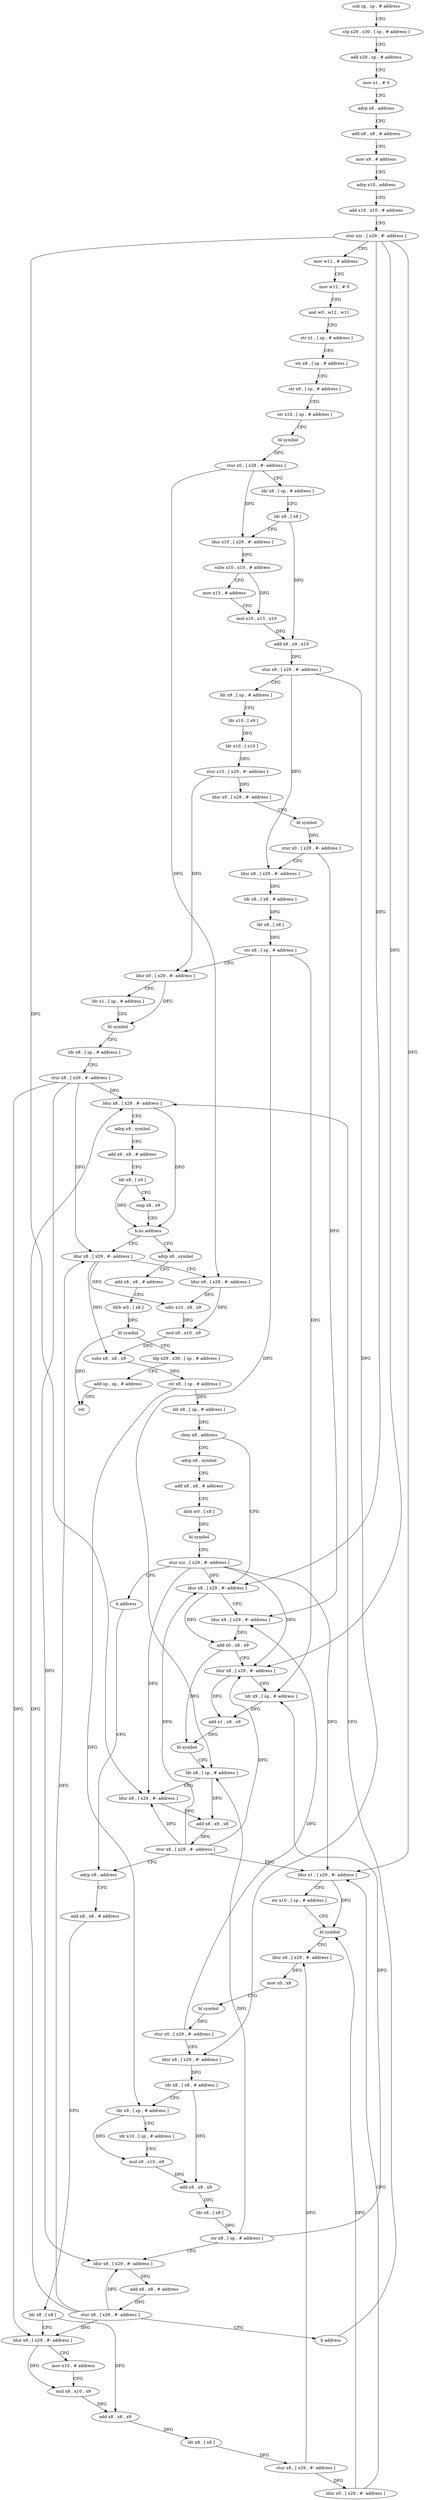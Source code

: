 digraph "func" {
"4244108" [label = "sub sp , sp , # address" ]
"4244112" [label = "stp x29 , x30 , [ sp , # address ]" ]
"4244116" [label = "add x29 , sp , # address" ]
"4244120" [label = "mov x1 , # 0" ]
"4244124" [label = "adrp x8 , address" ]
"4244128" [label = "add x8 , x8 , # address" ]
"4244132" [label = "mov x9 , # address" ]
"4244136" [label = "adrp x10 , address" ]
"4244140" [label = "add x10 , x10 , # address" ]
"4244144" [label = "stur xzr , [ x29 , #- address ]" ]
"4244148" [label = "mov w11 , # address" ]
"4244152" [label = "mov w12 , # 0" ]
"4244156" [label = "and w0 , w12 , w11" ]
"4244160" [label = "str x1 , [ sp , # address ]" ]
"4244164" [label = "str x8 , [ sp , # address ]" ]
"4244168" [label = "str x9 , [ sp , # address ]" ]
"4244172" [label = "str x10 , [ sp , # address ]" ]
"4244176" [label = "bl symbol" ]
"4244180" [label = "stur x0 , [ x29 , #- address ]" ]
"4244184" [label = "ldr x8 , [ sp , # address ]" ]
"4244188" [label = "ldr x9 , [ x8 ]" ]
"4244192" [label = "ldur x10 , [ x29 , #- address ]" ]
"4244196" [label = "subs x10 , x10 , # address" ]
"4244200" [label = "mov x13 , # address" ]
"4244204" [label = "mul x10 , x13 , x10" ]
"4244208" [label = "add x9 , x9 , x10" ]
"4244212" [label = "stur x9 , [ x29 , #- address ]" ]
"4244216" [label = "ldr x9 , [ sp , # address ]" ]
"4244220" [label = "ldr x10 , [ x9 ]" ]
"4244224" [label = "ldr x10 , [ x10 ]" ]
"4244228" [label = "stur x10 , [ x29 , #- address ]" ]
"4244232" [label = "ldur x0 , [ x29 , #- address ]" ]
"4244236" [label = "bl symbol" ]
"4244240" [label = "stur x0 , [ x29 , #- address ]" ]
"4244244" [label = "ldur x8 , [ x29 , #- address ]" ]
"4244248" [label = "ldr x8 , [ x8 , # address ]" ]
"4244252" [label = "ldr x8 , [ x8 ]" ]
"4244256" [label = "str x8 , [ sp , # address ]" ]
"4244260" [label = "ldur x0 , [ x29 , #- address ]" ]
"4244264" [label = "ldr x1 , [ sp , # address ]" ]
"4244268" [label = "bl symbol" ]
"4244272" [label = "ldr x8 , [ sp , # address ]" ]
"4244276" [label = "stur x8 , [ x29 , #- address ]" ]
"4244280" [label = "ldur x8 , [ x29 , #- address ]" ]
"4244520" [label = "adrp x8 , symbol" ]
"4244524" [label = "add x8 , x8 , # address" ]
"4244528" [label = "ldrb w0 , [ x8 ]" ]
"4244532" [label = "bl symbol" ]
"4244536" [label = "ldp x29 , x30 , [ sp , # address ]" ]
"4244540" [label = "add sp , sp , # address" ]
"4244544" [label = "ret" ]
"4244304" [label = "ldur x8 , [ x29 , #- address ]" ]
"4244308" [label = "ldur x9 , [ x29 , #- address ]" ]
"4244312" [label = "udiv x10 , x8 , x9" ]
"4244316" [label = "mul x9 , x10 , x9" ]
"4244320" [label = "subs x8 , x8 , x9" ]
"4244324" [label = "str x8 , [ sp , # address ]" ]
"4244328" [label = "ldr x8 , [ sp , # address ]" ]
"4244332" [label = "cbnz x8 , address" ]
"4244360" [label = "ldur x8 , [ x29 , #- address ]" ]
"4244336" [label = "adrp x8 , symbol" ]
"4244364" [label = "ldur x9 , [ x29 , #- address ]" ]
"4244368" [label = "add x0 , x8 , x9" ]
"4244372" [label = "ldur x8 , [ x29 , #- address ]" ]
"4244376" [label = "ldr x9 , [ sp , # address ]" ]
"4244380" [label = "add x1 , x8 , x9" ]
"4244384" [label = "bl symbol" ]
"4244388" [label = "ldr x8 , [ sp , # address ]" ]
"4244392" [label = "ldur x9 , [ x29 , #- address ]" ]
"4244396" [label = "add x8 , x9 , x8" ]
"4244400" [label = "stur x8 , [ x29 , #- address ]" ]
"4244404" [label = "adrp x8 , address" ]
"4244340" [label = "add x8 , x8 , # address" ]
"4244344" [label = "ldrb w0 , [ x8 ]" ]
"4244348" [label = "bl symbol" ]
"4244352" [label = "stur xzr , [ x29 , #- address ]" ]
"4244356" [label = "b address" ]
"4244284" [label = "adrp x9 , symbol" ]
"4244288" [label = "add x9 , x9 , # address" ]
"4244292" [label = "ldr x9 , [ x9 ]" ]
"4244296" [label = "cmp x8 , x9" ]
"4244300" [label = "b.hs address" ]
"4244408" [label = "add x8 , x8 , # address" ]
"4244412" [label = "ldr x8 , [ x8 ]" ]
"4244416" [label = "ldur x9 , [ x29 , #- address ]" ]
"4244420" [label = "mov x10 , # address" ]
"4244424" [label = "mul x9 , x10 , x9" ]
"4244428" [label = "add x8 , x8 , x9" ]
"4244432" [label = "ldr x8 , [ x8 ]" ]
"4244436" [label = "stur x8 , [ x29 , #- address ]" ]
"4244440" [label = "ldur x0 , [ x29 , #- address ]" ]
"4244444" [label = "ldur x1 , [ x29 , #- address ]" ]
"4244448" [label = "str x10 , [ sp , # address ]" ]
"4244452" [label = "bl symbol" ]
"4244456" [label = "ldur x8 , [ x29 , #- address ]" ]
"4244460" [label = "mov x0 , x8" ]
"4244464" [label = "bl symbol" ]
"4244468" [label = "stur x0 , [ x29 , #- address ]" ]
"4244472" [label = "ldur x8 , [ x29 , #- address ]" ]
"4244476" [label = "ldr x8 , [ x8 , # address ]" ]
"4244480" [label = "ldr x9 , [ sp , # address ]" ]
"4244484" [label = "ldr x10 , [ sp , # address ]" ]
"4244488" [label = "mul x9 , x10 , x9" ]
"4244492" [label = "add x8 , x8 , x9" ]
"4244496" [label = "ldr x8 , [ x8 ]" ]
"4244500" [label = "str x8 , [ sp , # address ]" ]
"4244504" [label = "ldur x8 , [ x29 , #- address ]" ]
"4244508" [label = "add x8 , x8 , # address" ]
"4244512" [label = "stur x8 , [ x29 , #- address ]" ]
"4244516" [label = "b address" ]
"4244108" -> "4244112" [ label = "CFG" ]
"4244112" -> "4244116" [ label = "CFG" ]
"4244116" -> "4244120" [ label = "CFG" ]
"4244120" -> "4244124" [ label = "CFG" ]
"4244124" -> "4244128" [ label = "CFG" ]
"4244128" -> "4244132" [ label = "CFG" ]
"4244132" -> "4244136" [ label = "CFG" ]
"4244136" -> "4244140" [ label = "CFG" ]
"4244140" -> "4244144" [ label = "CFG" ]
"4244144" -> "4244148" [ label = "CFG" ]
"4244144" -> "4244360" [ label = "DFG" ]
"4244144" -> "4244372" [ label = "DFG" ]
"4244144" -> "4244392" [ label = "DFG" ]
"4244144" -> "4244444" [ label = "DFG" ]
"4244148" -> "4244152" [ label = "CFG" ]
"4244152" -> "4244156" [ label = "CFG" ]
"4244156" -> "4244160" [ label = "CFG" ]
"4244160" -> "4244164" [ label = "CFG" ]
"4244164" -> "4244168" [ label = "CFG" ]
"4244168" -> "4244172" [ label = "CFG" ]
"4244172" -> "4244176" [ label = "CFG" ]
"4244176" -> "4244180" [ label = "DFG" ]
"4244180" -> "4244184" [ label = "CFG" ]
"4244180" -> "4244192" [ label = "DFG" ]
"4244180" -> "4244308" [ label = "DFG" ]
"4244184" -> "4244188" [ label = "CFG" ]
"4244188" -> "4244192" [ label = "CFG" ]
"4244188" -> "4244208" [ label = "DFG" ]
"4244192" -> "4244196" [ label = "DFG" ]
"4244196" -> "4244200" [ label = "CFG" ]
"4244196" -> "4244204" [ label = "DFG" ]
"4244200" -> "4244204" [ label = "CFG" ]
"4244204" -> "4244208" [ label = "DFG" ]
"4244208" -> "4244212" [ label = "DFG" ]
"4244212" -> "4244216" [ label = "CFG" ]
"4244212" -> "4244244" [ label = "DFG" ]
"4244212" -> "4244472" [ label = "DFG" ]
"4244216" -> "4244220" [ label = "CFG" ]
"4244220" -> "4244224" [ label = "DFG" ]
"4244224" -> "4244228" [ label = "DFG" ]
"4244228" -> "4244232" [ label = "DFG" ]
"4244228" -> "4244260" [ label = "DFG" ]
"4244232" -> "4244236" [ label = "CFG" ]
"4244236" -> "4244240" [ label = "DFG" ]
"4244240" -> "4244244" [ label = "CFG" ]
"4244240" -> "4244364" [ label = "DFG" ]
"4244244" -> "4244248" [ label = "DFG" ]
"4244248" -> "4244252" [ label = "DFG" ]
"4244252" -> "4244256" [ label = "DFG" ]
"4244256" -> "4244260" [ label = "CFG" ]
"4244256" -> "4244376" [ label = "DFG" ]
"4244256" -> "4244388" [ label = "DFG" ]
"4244260" -> "4244264" [ label = "CFG" ]
"4244260" -> "4244268" [ label = "DFG" ]
"4244264" -> "4244268" [ label = "CFG" ]
"4244268" -> "4244272" [ label = "CFG" ]
"4244272" -> "4244276" [ label = "CFG" ]
"4244276" -> "4244280" [ label = "DFG" ]
"4244276" -> "4244304" [ label = "DFG" ]
"4244276" -> "4244416" [ label = "DFG" ]
"4244276" -> "4244504" [ label = "DFG" ]
"4244280" -> "4244284" [ label = "CFG" ]
"4244280" -> "4244300" [ label = "DFG" ]
"4244520" -> "4244524" [ label = "CFG" ]
"4244524" -> "4244528" [ label = "CFG" ]
"4244528" -> "4244532" [ label = "DFG" ]
"4244532" -> "4244536" [ label = "CFG" ]
"4244532" -> "4244544" [ label = "DFG" ]
"4244536" -> "4244540" [ label = "CFG" ]
"4244540" -> "4244544" [ label = "CFG" ]
"4244304" -> "4244308" [ label = "CFG" ]
"4244304" -> "4244312" [ label = "DFG" ]
"4244304" -> "4244320" [ label = "DFG" ]
"4244308" -> "4244312" [ label = "DFG" ]
"4244308" -> "4244316" [ label = "DFG" ]
"4244312" -> "4244316" [ label = "DFG" ]
"4244316" -> "4244320" [ label = "DFG" ]
"4244320" -> "4244324" [ label = "DFG" ]
"4244324" -> "4244328" [ label = "DFG" ]
"4244324" -> "4244480" [ label = "DFG" ]
"4244328" -> "4244332" [ label = "DFG" ]
"4244332" -> "4244360" [ label = "CFG" ]
"4244332" -> "4244336" [ label = "CFG" ]
"4244360" -> "4244364" [ label = "CFG" ]
"4244360" -> "4244368" [ label = "DFG" ]
"4244336" -> "4244340" [ label = "CFG" ]
"4244364" -> "4244368" [ label = "DFG" ]
"4244368" -> "4244372" [ label = "CFG" ]
"4244368" -> "4244384" [ label = "DFG" ]
"4244372" -> "4244376" [ label = "CFG" ]
"4244372" -> "4244380" [ label = "DFG" ]
"4244376" -> "4244380" [ label = "DFG" ]
"4244380" -> "4244384" [ label = "DFG" ]
"4244384" -> "4244388" [ label = "CFG" ]
"4244388" -> "4244392" [ label = "CFG" ]
"4244388" -> "4244396" [ label = "DFG" ]
"4244392" -> "4244396" [ label = "DFG" ]
"4244396" -> "4244400" [ label = "DFG" ]
"4244400" -> "4244404" [ label = "CFG" ]
"4244400" -> "4244360" [ label = "DFG" ]
"4244400" -> "4244372" [ label = "DFG" ]
"4244400" -> "4244392" [ label = "DFG" ]
"4244400" -> "4244444" [ label = "DFG" ]
"4244404" -> "4244408" [ label = "CFG" ]
"4244340" -> "4244344" [ label = "CFG" ]
"4244344" -> "4244348" [ label = "DFG" ]
"4244348" -> "4244352" [ label = "CFG" ]
"4244352" -> "4244356" [ label = "CFG" ]
"4244352" -> "4244360" [ label = "DFG" ]
"4244352" -> "4244372" [ label = "DFG" ]
"4244352" -> "4244392" [ label = "DFG" ]
"4244352" -> "4244444" [ label = "DFG" ]
"4244356" -> "4244404" [ label = "CFG" ]
"4244284" -> "4244288" [ label = "CFG" ]
"4244288" -> "4244292" [ label = "CFG" ]
"4244292" -> "4244296" [ label = "CFG" ]
"4244292" -> "4244300" [ label = "DFG" ]
"4244296" -> "4244300" [ label = "CFG" ]
"4244300" -> "4244520" [ label = "CFG" ]
"4244300" -> "4244304" [ label = "CFG" ]
"4244408" -> "4244412" [ label = "CFG" ]
"4244412" -> "4244416" [ label = "CFG" ]
"4244412" -> "4244428" [ label = "DFG" ]
"4244416" -> "4244420" [ label = "CFG" ]
"4244416" -> "4244424" [ label = "DFG" ]
"4244420" -> "4244424" [ label = "CFG" ]
"4244424" -> "4244428" [ label = "DFG" ]
"4244428" -> "4244432" [ label = "DFG" ]
"4244432" -> "4244436" [ label = "DFG" ]
"4244436" -> "4244440" [ label = "DFG" ]
"4244436" -> "4244456" [ label = "DFG" ]
"4244440" -> "4244444" [ label = "CFG" ]
"4244440" -> "4244452" [ label = "DFG" ]
"4244444" -> "4244448" [ label = "CFG" ]
"4244444" -> "4244452" [ label = "DFG" ]
"4244448" -> "4244452" [ label = "CFG" ]
"4244452" -> "4244456" [ label = "CFG" ]
"4244456" -> "4244460" [ label = "DFG" ]
"4244460" -> "4244464" [ label = "CFG" ]
"4244464" -> "4244468" [ label = "DFG" ]
"4244468" -> "4244472" [ label = "CFG" ]
"4244468" -> "4244364" [ label = "DFG" ]
"4244472" -> "4244476" [ label = "DFG" ]
"4244476" -> "4244480" [ label = "CFG" ]
"4244476" -> "4244492" [ label = "DFG" ]
"4244480" -> "4244484" [ label = "CFG" ]
"4244480" -> "4244488" [ label = "DFG" ]
"4244484" -> "4244488" [ label = "CFG" ]
"4244488" -> "4244492" [ label = "DFG" ]
"4244492" -> "4244496" [ label = "DFG" ]
"4244496" -> "4244500" [ label = "DFG" ]
"4244500" -> "4244504" [ label = "CFG" ]
"4244500" -> "4244376" [ label = "DFG" ]
"4244500" -> "4244388" [ label = "DFG" ]
"4244504" -> "4244508" [ label = "DFG" ]
"4244508" -> "4244512" [ label = "DFG" ]
"4244512" -> "4244516" [ label = "CFG" ]
"4244512" -> "4244280" [ label = "DFG" ]
"4244512" -> "4244304" [ label = "DFG" ]
"4244512" -> "4244416" [ label = "DFG" ]
"4244512" -> "4244504" [ label = "DFG" ]
"4244516" -> "4244280" [ label = "CFG" ]
}
